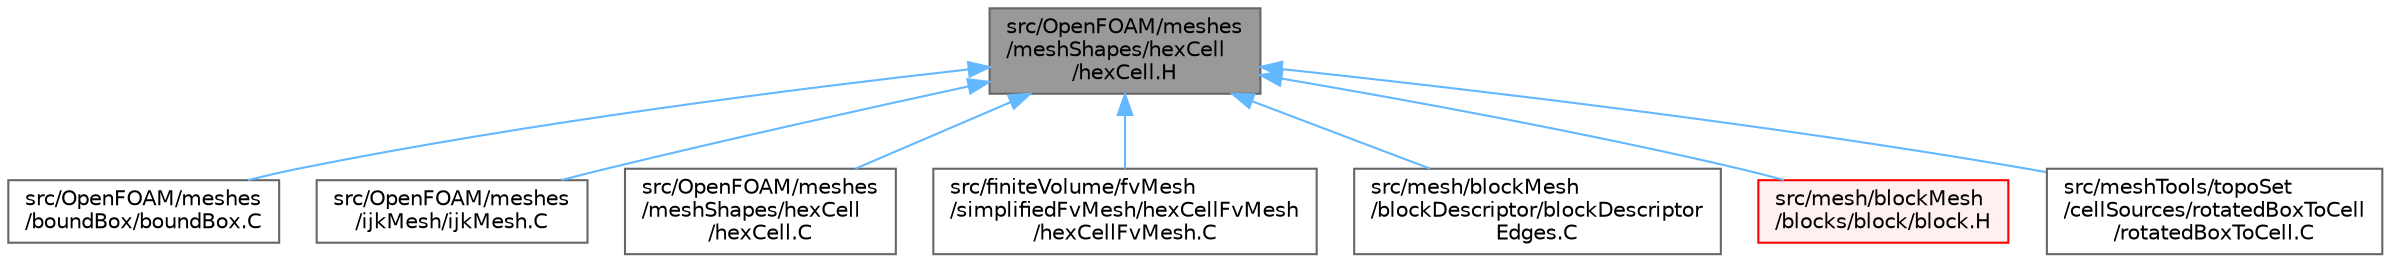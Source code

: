 digraph "src/OpenFOAM/meshes/meshShapes/hexCell/hexCell.H"
{
 // LATEX_PDF_SIZE
  bgcolor="transparent";
  edge [fontname=Helvetica,fontsize=10,labelfontname=Helvetica,labelfontsize=10];
  node [fontname=Helvetica,fontsize=10,shape=box,height=0.2,width=0.4];
  Node1 [id="Node000001",label="src/OpenFOAM/meshes\l/meshShapes/hexCell\l/hexCell.H",height=0.2,width=0.4,color="gray40", fillcolor="grey60", style="filled", fontcolor="black",tooltip=" "];
  Node1 -> Node2 [id="edge1_Node000001_Node000002",dir="back",color="steelblue1",style="solid",tooltip=" "];
  Node2 [id="Node000002",label="src/OpenFOAM/meshes\l/boundBox/boundBox.C",height=0.2,width=0.4,color="grey40", fillcolor="white", style="filled",URL="$boundBox_8C.html",tooltip=" "];
  Node1 -> Node3 [id="edge2_Node000001_Node000003",dir="back",color="steelblue1",style="solid",tooltip=" "];
  Node3 [id="Node000003",label="src/OpenFOAM/meshes\l/ijkMesh/ijkMesh.C",height=0.2,width=0.4,color="grey40", fillcolor="white", style="filled",URL="$ijkMesh_8C.html",tooltip=" "];
  Node1 -> Node4 [id="edge3_Node000001_Node000004",dir="back",color="steelblue1",style="solid",tooltip=" "];
  Node4 [id="Node000004",label="src/OpenFOAM/meshes\l/meshShapes/hexCell\l/hexCell.C",height=0.2,width=0.4,color="grey40", fillcolor="white", style="filled",URL="$hexCell_8C.html",tooltip=" "];
  Node1 -> Node5 [id="edge4_Node000001_Node000005",dir="back",color="steelblue1",style="solid",tooltip=" "];
  Node5 [id="Node000005",label="src/finiteVolume/fvMesh\l/simplifiedFvMesh/hexCellFvMesh\l/hexCellFvMesh.C",height=0.2,width=0.4,color="grey40", fillcolor="white", style="filled",URL="$hexCellFvMesh_8C.html",tooltip=" "];
  Node1 -> Node6 [id="edge5_Node000001_Node000006",dir="back",color="steelblue1",style="solid",tooltip=" "];
  Node6 [id="Node000006",label="src/mesh/blockMesh\l/blockDescriptor/blockDescriptor\lEdges.C",height=0.2,width=0.4,color="grey40", fillcolor="white", style="filled",URL="$blockDescriptorEdges_8C.html",tooltip=" "];
  Node1 -> Node7 [id="edge6_Node000001_Node000007",dir="back",color="steelblue1",style="solid",tooltip=" "];
  Node7 [id="Node000007",label="src/mesh/blockMesh\l/blocks/block/block.H",height=0.2,width=0.4,color="red", fillcolor="#FFF0F0", style="filled",URL="$block_8H.html",tooltip=" "];
  Node1 -> Node22 [id="edge7_Node000001_Node000022",dir="back",color="steelblue1",style="solid",tooltip=" "];
  Node22 [id="Node000022",label="src/meshTools/topoSet\l/cellSources/rotatedBoxToCell\l/rotatedBoxToCell.C",height=0.2,width=0.4,color="grey40", fillcolor="white", style="filled",URL="$rotatedBoxToCell_8C.html",tooltip=" "];
}
